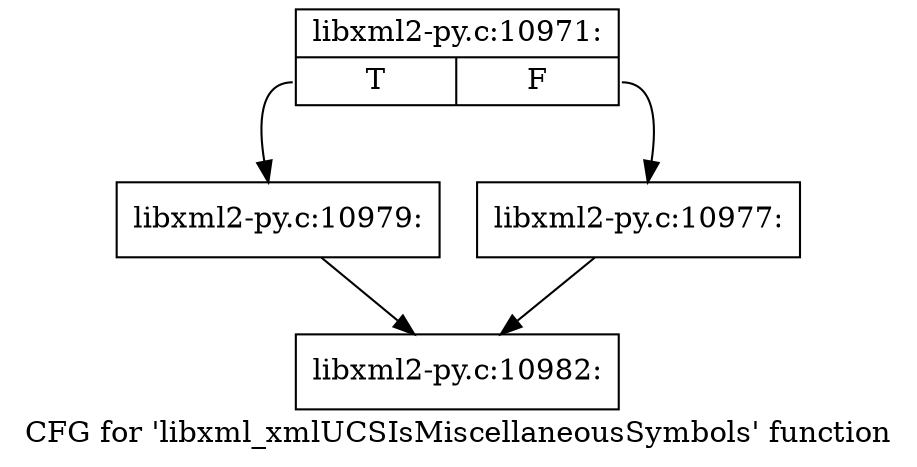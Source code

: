 digraph "CFG for 'libxml_xmlUCSIsMiscellaneousSymbols' function" {
	label="CFG for 'libxml_xmlUCSIsMiscellaneousSymbols' function";

	Node0x45f51b0 [shape=record,label="{libxml2-py.c:10971:|{<s0>T|<s1>F}}"];
	Node0x45f51b0:s0 -> Node0x45feb80;
	Node0x45f51b0:s1 -> Node0x45feb30;
	Node0x45feb30 [shape=record,label="{libxml2-py.c:10977:}"];
	Node0x45feb30 -> Node0x45f4140;
	Node0x45feb80 [shape=record,label="{libxml2-py.c:10979:}"];
	Node0x45feb80 -> Node0x45f4140;
	Node0x45f4140 [shape=record,label="{libxml2-py.c:10982:}"];
}
